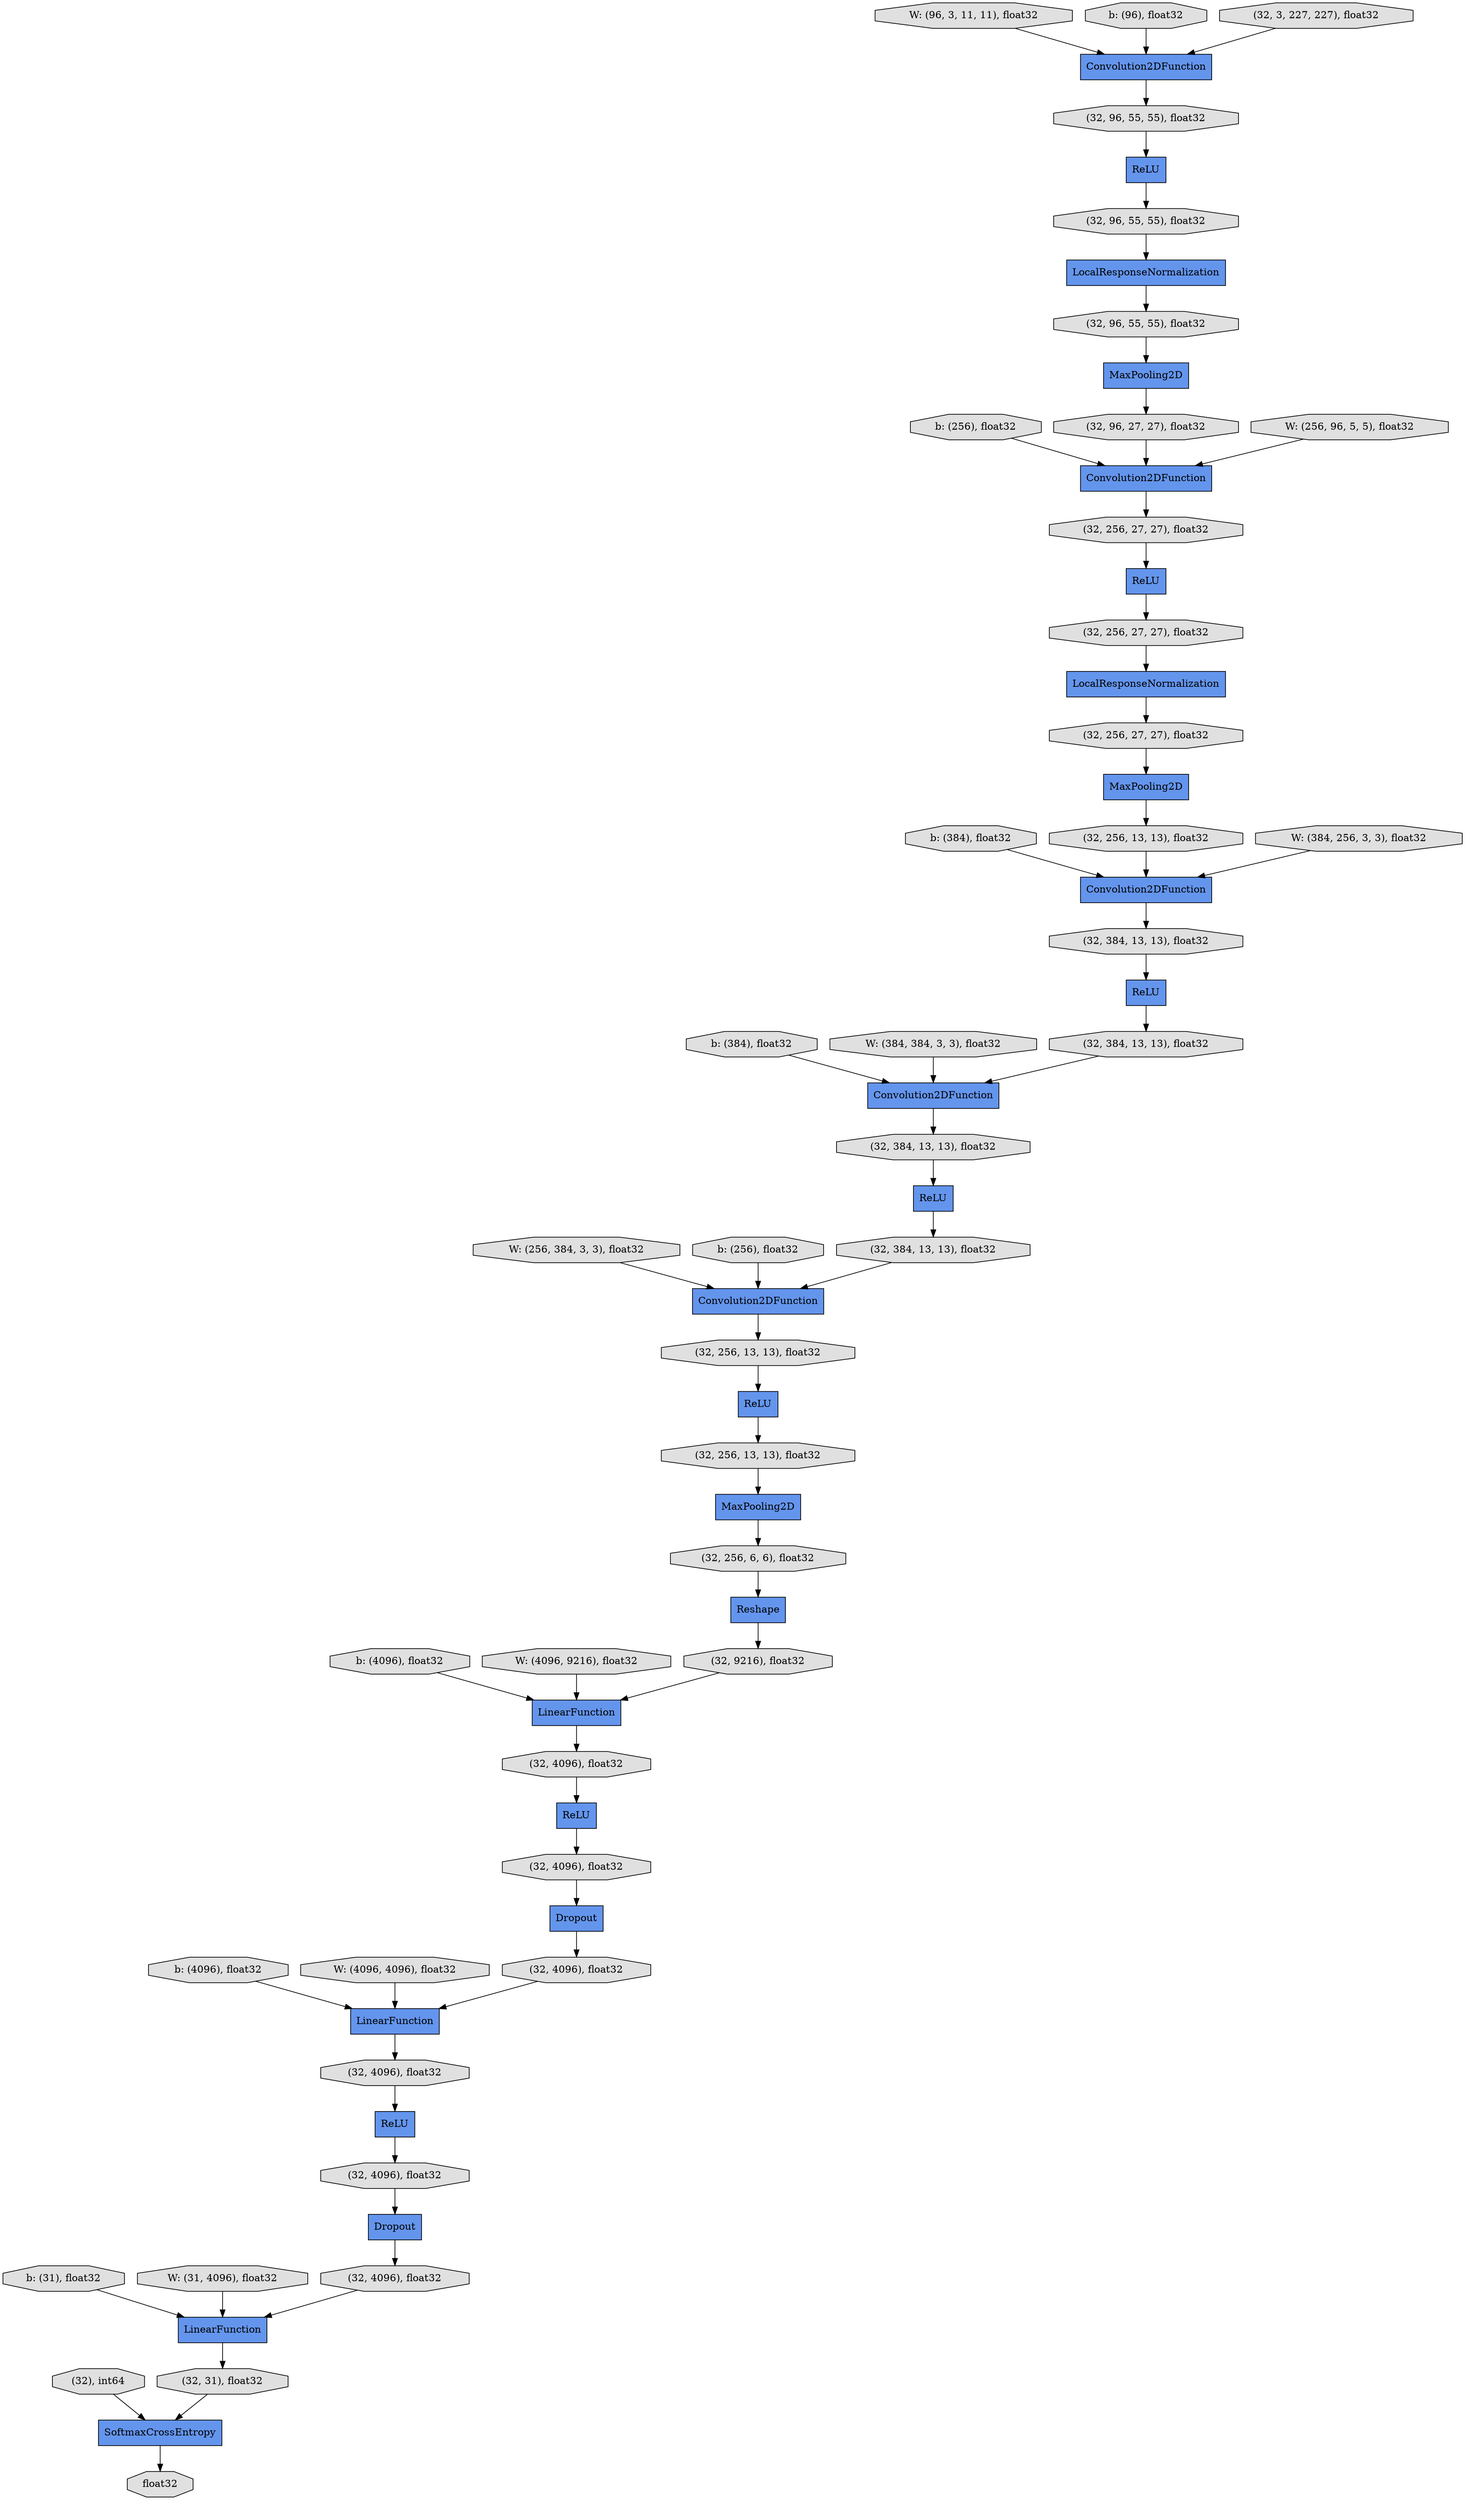 digraph graphname{rankdir=TB;4440094760 [shape="octagon",style="filled",label="(32, 384, 13, 13), float32",fillcolor="#E0E0E0"];4440057896 [shape="octagon",style="filled",label="b: (256), float32",fillcolor="#E0E0E0"];4440096840 [shape="record",style="filled",label="Dropout",fillcolor="#6495ED"];4440092744 [shape="octagon",style="filled",label="(32, 4096), float32",fillcolor="#E0E0E0"];4440096896 [shape="octagon",style="filled",label="(32, 4096), float32",fillcolor="#E0E0E0"];4440092800 [shape="octagon",style="filled",label="(32, 256, 27, 27), float32",fillcolor="#E0E0E0"];4440096952 [shape="record",style="filled",label="ReLU",fillcolor="#6495ED"];4440092856 [shape="octagon",style="filled",label="(32, 96, 55, 55), float32",fillcolor="#E0E0E0"];4440017160 [shape="octagon",style="filled",label="W: (256, 384, 3, 3), float32",fillcolor="#E0E0E0"];4440095096 [shape="octagon",style="filled",label="(32, 384, 13, 13), float32",fillcolor="#E0E0E0"];4440095152 [shape="record",style="filled",label="Convolution2DFunction",fillcolor="#6495ED"];4440097232 [shape="octagon",style="filled",label="(32, 4096), float32",fillcolor="#E0E0E0"];4440095208 [shape="record",style="filled",label="ReLU",fillcolor="#6495ED"];4440082416 [shape="octagon",style="filled",label="(32, 96, 55, 55), float32",fillcolor="#E0E0E0"];4440095264 [shape="octagon",style="filled",label="(32, 256, 13, 13), float32",fillcolor="#E0E0E0"];4440093248 [shape="record",style="filled",label="LocalResponseNormalization",fillcolor="#6495ED"];4440095320 [shape="record",style="filled",label="LinearFunction",fillcolor="#6495ED"];4440093304 [shape="record",style="filled",label="MaxPooling2D",fillcolor="#6495ED"];4440074952 [shape="octagon",style="filled",label="W: (96, 3, 11, 11), float32",fillcolor="#E0E0E0"];4440097512 [shape="octagon",style="filled",label="(32, 4096), float32",fillcolor="#E0E0E0"];4440095488 [shape="record",style="filled",label="MaxPooling2D",fillcolor="#6495ED"];4440097568 [shape="record",style="filled",label="LinearFunction",fillcolor="#6495ED"];4440097624 [shape="record",style="filled",label="SoftmaxCrossEntropy",fillcolor="#6495ED"];4440095600 [shape="octagon",style="filled",label="(32, 256, 13, 13), float32",fillcolor="#E0E0E0"];4440093584 [shape="octagon",style="filled",label="(32, 256, 27, 27), float32",fillcolor="#E0E0E0"];4440017832 [shape="octagon",style="filled",label="b: (4096), float32",fillcolor="#E0E0E0"];4440058792 [shape="octagon",style="filled",label="b: (384), float32",fillcolor="#E0E0E0"];4440095768 [shape="octagon",style="filled",label="(32, 9216), float32",fillcolor="#E0E0E0"];4579630104 [shape="octagon",style="filled",label="(32, 96, 27, 27), float32",fillcolor="#E0E0E0"];4440097904 [shape="octagon",style="filled",label="(32, 31), float32",fillcolor="#E0E0E0"];4440093808 [shape="octagon",style="filled",label="(32, 256, 27, 27), float32",fillcolor="#E0E0E0"];4440081576 [shape="octagon",style="filled",label="(32, 96, 55, 55), float32",fillcolor="#E0E0E0"];4440095936 [shape="octagon",style="filled",label="(32, 256, 6, 6), float32",fillcolor="#E0E0E0"];4440057728 [shape="octagon",style="filled",label="b: (384), float32",fillcolor="#E0E0E0"];4440093920 [shape="octagon",style="filled",label="(32, 256, 13, 13), float32",fillcolor="#E0E0E0"];4440095992 [shape="record",style="filled",label="Reshape",fillcolor="#6495ED"];4440093976 [shape="record",style="filled",label="Convolution2DFunction",fillcolor="#6495ED"];4440016208 [shape="octagon",style="filled",label="b: (31), float32",fillcolor="#E0E0E0"];4440094032 [shape="record",style="filled",label="ReLU",fillcolor="#6495ED"];4579630440 [shape="record",style="filled",label="Convolution2DFunction",fillcolor="#6495ED"];4440098184 [shape="octagon",style="filled",label="(32), int64",fillcolor="#E0E0E0"];4440094088 [shape="record",style="filled",label="ReLU",fillcolor="#6495ED"];4440096160 [shape="record",style="filled",label="ReLU",fillcolor="#6495ED"];4579669384 [shape="record",style="filled",label="ReLU",fillcolor="#6495ED"];4440083816 [shape="record",style="filled",label="MaxPooling2D",fillcolor="#6495ED"];4440096216 [shape="record",style="filled",label="LinearFunction",fillcolor="#6495ED"];4440059352 [shape="octagon",style="filled",label="W: (384, 384, 3, 3), float32",fillcolor="#E0E0E0"];4440016376 [shape="octagon",style="filled",label="b: (4096), float32",fillcolor="#E0E0E0"];4440098296 [shape="octagon",style="filled",label="float32",fillcolor="#E0E0E0"];4440094200 [shape="octagon",style="filled",label="(32, 384, 13, 13), float32",fillcolor="#E0E0E0"];4440075792 [shape="octagon",style="filled",label="b: (96), float32",fillcolor="#E0E0E0"];4440073776 [shape="octagon",style="filled",label="W: (256, 96, 5, 5), float32",fillcolor="#E0E0E0"];4440096328 [shape="octagon",style="filled",label="(32, 4096), float32",fillcolor="#E0E0E0"];4440059464 [shape="octagon",style="filled",label="W: (384, 256, 3, 3), float32",fillcolor="#E0E0E0"];4440084040 [shape="octagon",style="filled",label="(32, 3, 227, 227), float32",fillcolor="#E0E0E0"];4440018560 [shape="octagon",style="filled",label="W: (31, 4096), float32",fillcolor="#E0E0E0"];4440084096 [shape="record",style="filled",label="ReLU",fillcolor="#6495ED"];4440016544 [shape="octagon",style="filled",label="b: (256), float32",fillcolor="#E0E0E0"];4440096440 [shape="record",style="filled",label="Dropout",fillcolor="#6495ED"];4440018616 [shape="octagon",style="filled",label="W: (4096, 9216), float32",fillcolor="#E0E0E0"];4440096496 [shape="octagon",style="filled",label="(32, 4096), float32",fillcolor="#E0E0E0"];4440018784 [shape="octagon",style="filled",label="W: (4096, 4096), float32",fillcolor="#E0E0E0"];4440094592 [shape="record",style="filled",label="Convolution2DFunction",fillcolor="#6495ED"];4440084376 [shape="record",style="filled",label="Convolution2DFunction",fillcolor="#6495ED"];4440084432 [shape="record",style="filled",label="LocalResponseNormalization",fillcolor="#6495ED"];4440094704 [shape="octagon",style="filled",label="(32, 384, 13, 13), float32",fillcolor="#E0E0E0"];4440084376 -> 4440081576;4440058792 -> 4440094592;4440093920 -> 4440093976;4440082416 -> 4440084432;4440073776 -> 4579630440;4440017832 -> 4440096216;4440083816 -> 4579630104;4440095208 -> 4440095600;4440059464 -> 4440093976;4440074952 -> 4440084376;4440018616 -> 4440096216;4440095992 -> 4440095768;4579669384 -> 4440093584;4440097624 -> 4440098296;4440016544 -> 4440095152;4440094704 -> 4440094592;4440084040 -> 4440084376;4440095768 -> 4440096216;4440097232 -> 4440096840;4440094760 -> 4440094088;4440098184 -> 4440097624;4440096328 -> 4440096440;4440093304 -> 4440093920;4440097904 -> 4440097624;4440096440 -> 4440092744;4440092744 -> 4440095320;4440057728 -> 4440093976;4440096840 -> 4440097512;4440018784 -> 4440095320;4440093808 -> 4440093304;4440084432 -> 4440092856;4440018560 -> 4440097568;4440096160 -> 4440096328;4440094592 -> 4440094760;4579630440 -> 4440092800;4440096216 -> 4440096496;4440016208 -> 4440097568;4440096496 -> 4440096160;4440095320 -> 4440096896;4440095488 -> 4440095936;4440081576 -> 4440084096;4440095600 -> 4440095488;4440096896 -> 4440096952;4440016376 -> 4440095320;4440095264 -> 4440095208;4440093976 -> 4440094200;4440097568 -> 4440097904;4440094032 -> 4440094704;4440057896 -> 4579630440;4440059352 -> 4440094592;4440094200 -> 4440094032;4440095936 -> 4440095992;4440093248 -> 4440093808;4440092800 -> 4579669384;4579630104 -> 4579630440;4440093584 -> 4440093248;4440075792 -> 4440084376;4440097512 -> 4440097568;4440092856 -> 4440083816;4440096952 -> 4440097232;4440084096 -> 4440082416;4440017160 -> 4440095152;4440094088 -> 4440095096;4440095096 -> 4440095152;4440095152 -> 4440095264;}